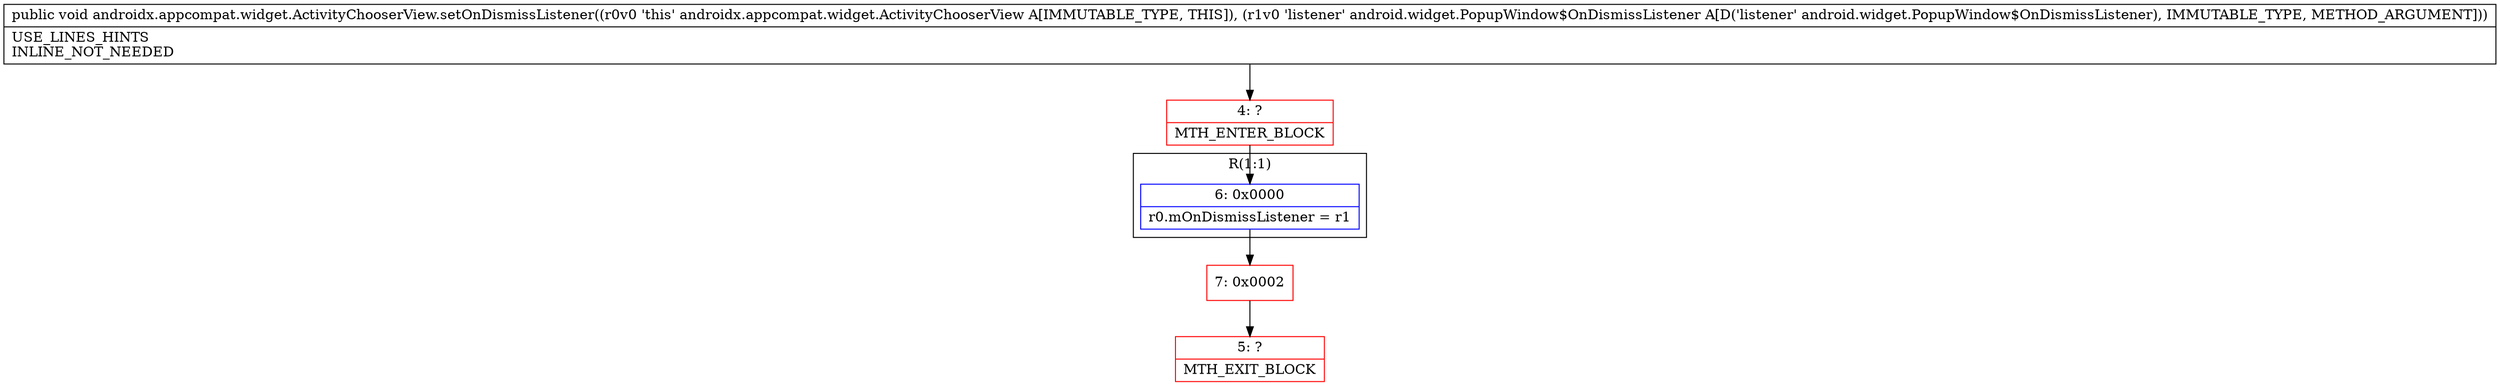 digraph "CFG forandroidx.appcompat.widget.ActivityChooserView.setOnDismissListener(Landroid\/widget\/PopupWindow$OnDismissListener;)V" {
subgraph cluster_Region_1355280066 {
label = "R(1:1)";
node [shape=record,color=blue];
Node_6 [shape=record,label="{6\:\ 0x0000|r0.mOnDismissListener = r1\l}"];
}
Node_4 [shape=record,color=red,label="{4\:\ ?|MTH_ENTER_BLOCK\l}"];
Node_7 [shape=record,color=red,label="{7\:\ 0x0002}"];
Node_5 [shape=record,color=red,label="{5\:\ ?|MTH_EXIT_BLOCK\l}"];
MethodNode[shape=record,label="{public void androidx.appcompat.widget.ActivityChooserView.setOnDismissListener((r0v0 'this' androidx.appcompat.widget.ActivityChooserView A[IMMUTABLE_TYPE, THIS]), (r1v0 'listener' android.widget.PopupWindow$OnDismissListener A[D('listener' android.widget.PopupWindow$OnDismissListener), IMMUTABLE_TYPE, METHOD_ARGUMENT]))  | USE_LINES_HINTS\lINLINE_NOT_NEEDED\l}"];
MethodNode -> Node_4;Node_6 -> Node_7;
Node_4 -> Node_6;
Node_7 -> Node_5;
}


